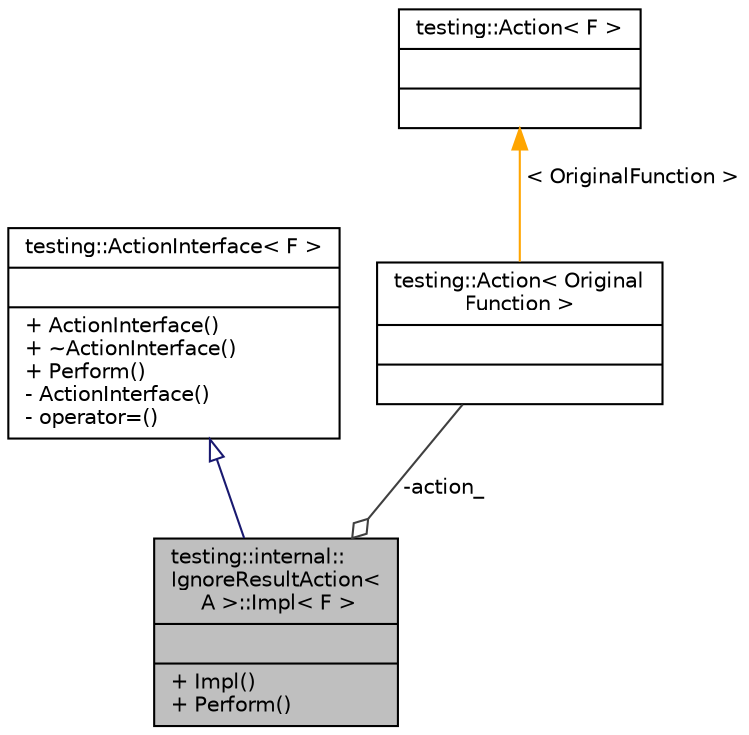 digraph "testing::internal::IgnoreResultAction&lt; A &gt;::Impl&lt; F &gt;"
{
 // LATEX_PDF_SIZE
  bgcolor="transparent";
  edge [fontname="Helvetica",fontsize="10",labelfontname="Helvetica",labelfontsize="10"];
  node [fontname="Helvetica",fontsize="10",shape=record];
  Node1 [label="{testing::internal::\lIgnoreResultAction\<\l A \>::Impl\< F \>\n||+ Impl()\l+ Perform()\l}",height=0.2,width=0.4,color="black", fillcolor="grey75", style="filled", fontcolor="black",tooltip=" "];
  Node2 -> Node1 [dir="back",color="midnightblue",fontsize="10",style="solid",arrowtail="onormal",fontname="Helvetica"];
  Node2 [label="{testing::ActionInterface\< F \>\n||+ ActionInterface()\l+ ~ActionInterface()\l+ Perform()\l- ActionInterface()\l- operator=()\l}",height=0.2,width=0.4,color="black",URL="$classtesting_1_1ActionInterface.html",tooltip=" "];
  Node3 -> Node1 [color="grey25",fontsize="10",style="solid",label=" -action_" ,arrowhead="odiamond",fontname="Helvetica"];
  Node3 [label="{testing::Action\< Original\lFunction \>\n||}",height=0.2,width=0.4,color="black",URL="$classtesting_1_1Action.html",tooltip=" "];
  Node4 -> Node3 [dir="back",color="orange",fontsize="10",style="solid",label=" \< OriginalFunction \>" ,fontname="Helvetica"];
  Node4 [label="{testing::Action\< F \>\n||}",height=0.2,width=0.4,color="black",URL="$classtesting_1_1Action.html",tooltip=" "];
}
